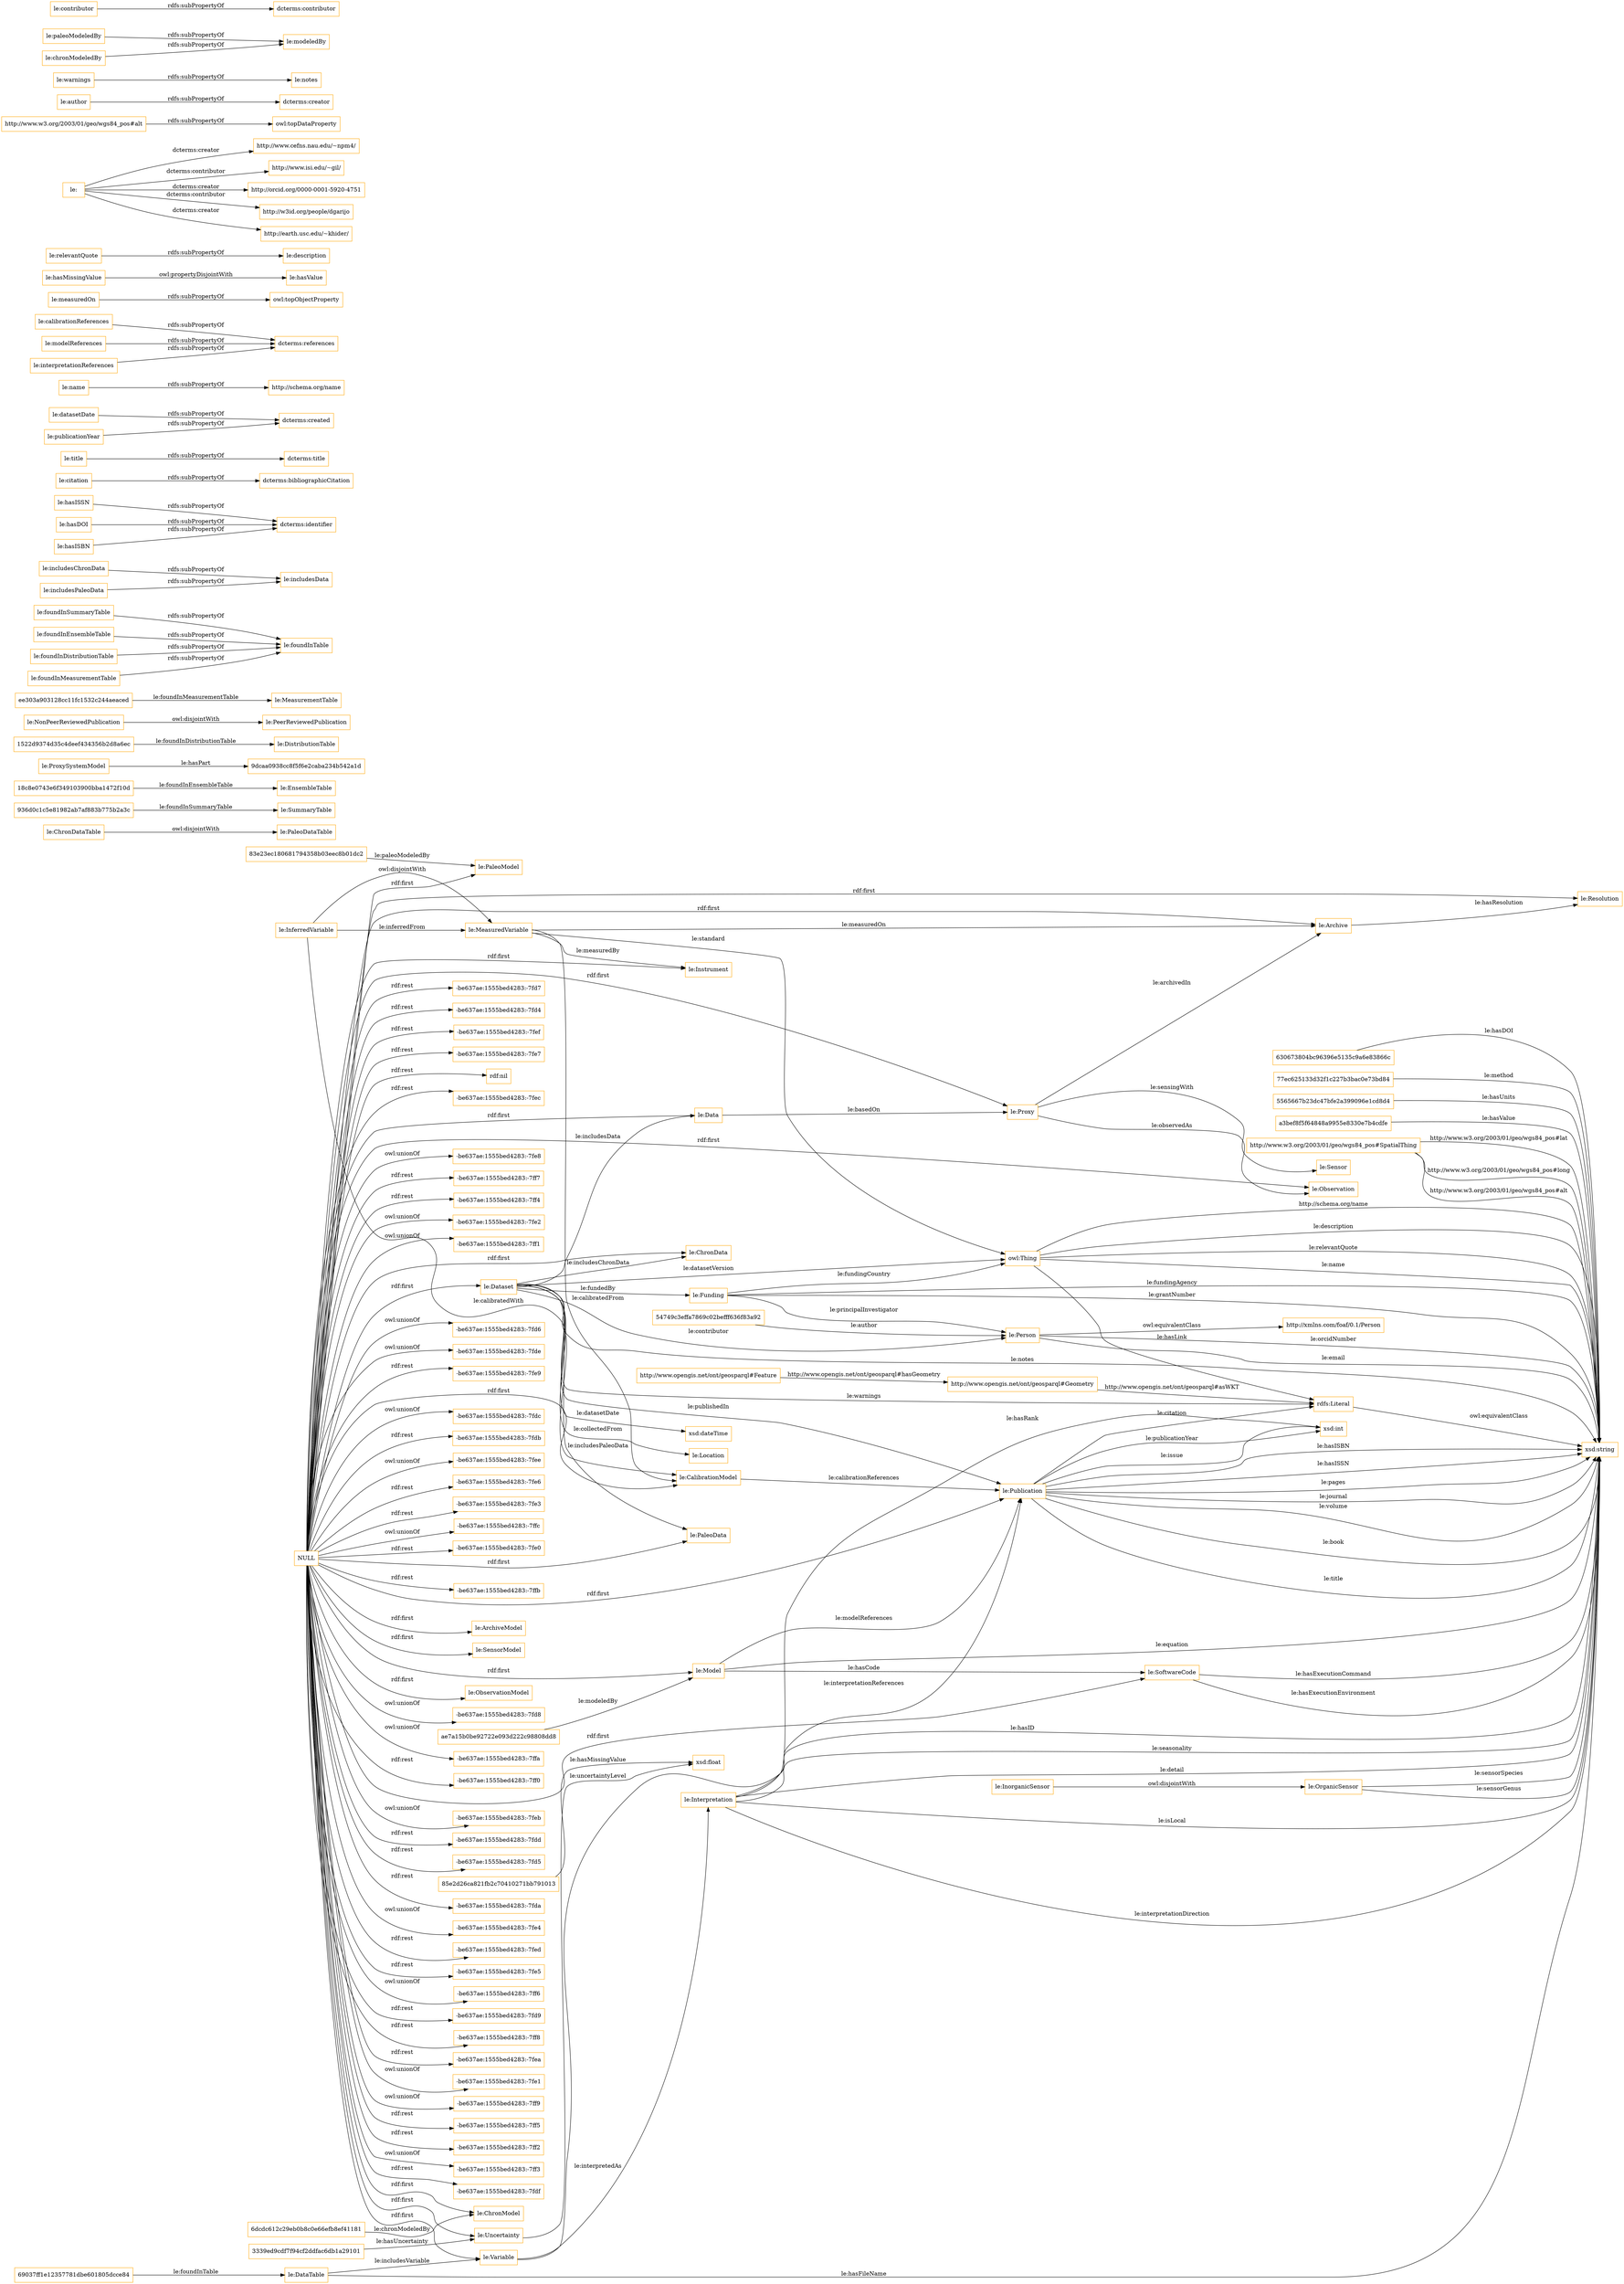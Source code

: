 digraph ar2dtool_diagram { 
rankdir=LR;
size="1501"
node [shape = rectangle, color="orange"]; "le:OrganicSensor" "le:Publication" "le:PaleoModel" "le:PaleoDataTable" "6dcdc612c29eb0b8c0e66efb8ef41181" "936d0c1c5e81982ab7af883b775b2a3c" "le:Instrument" "le:EnsembleTable" "630673804bc96396e5135c9a6e83866c" "le:Location" "le:ProxySystemModel" "le:InorganicSensor" "le:PaleoData" "le:DataTable" "le:Funding" "le:Resolution" "1522d9374d35c4deef434356b2d8a6ec" "le:ChronDataTable" "77ec625133d32f1c227b3bac0e73bd84" "http://xmlns.com/foaf/0.1/Person" "5565667b23dc47bfe2a399096e1cd8d4" "le:PeerReviewedPublication" "le:MeasuredVariable" "le:ChronData" "9dcaa0938cc8f5f6e2caba234b542a1d" "http://www.opengis.net/ont/geosparql#Geometry" "le:ArchiveModel" "le:Uncertainty" "69037ff1e12357781dbe601805dcce84" "le:SoftwareCode" "a3bef8f5f64848a9955e8330e7b4cdfe" "85e2d26ca821fb2c70410271bb791013" "http://www.w3.org/2003/01/geo/wgs84_pos#SpatialThing" "le:Interpretation" "le:MeasurementTable" "le:SensorModel" "le:SummaryTable" "le:Data" "le:Proxy" "3339ed9cdf7f94cf2ddfac6db1a29101" "le:DistributionTable" "ee303a903128cc11fc1532c244aeaced" "le:Variable" "le:Model" "le:ObservationModel" "le:CalibrationModel" "ae7a15b0be92722e093d222c98808dd8" "http://www.opengis.net/ont/geosparql#Feature" "le:Dataset" "le:Archive" "18c8e0743e6f349103900bba1472f10d" "le:Sensor" "le:Person" "le:InferredVariable" "54749c3effa7869c02befff636f83a92" "le:NonPeerReviewedPublication" "le:ChronModel" "le:Observation" "83e23ec180681794358b03eec8b01dc2" ; /*classes style*/
	"le:foundInSummaryTable" -> "le:foundInTable" [ label = "rdfs:subPropertyOf" ];
	"le:includesChronData" -> "le:includesData" [ label = "rdfs:subPropertyOf" ];
	"le:foundInEnsembleTable" -> "le:foundInTable" [ label = "rdfs:subPropertyOf" ];
	"le:hasISSN" -> "dcterms:identifier" [ label = "rdfs:subPropertyOf" ];
	"le:InorganicSensor" -> "le:OrganicSensor" [ label = "owl:disjointWith" ];
	"le:foundInDistributionTable" -> "le:foundInTable" [ label = "rdfs:subPropertyOf" ];
	"le:foundInMeasurementTable" -> "le:foundInTable" [ label = "rdfs:subPropertyOf" ];
	"le:citation" -> "dcterms:bibliographicCitation" [ label = "rdfs:subPropertyOf" ];
	"le:title" -> "dcterms:title" [ label = "rdfs:subPropertyOf" ];
	"le:datasetDate" -> "dcterms:created" [ label = "rdfs:subPropertyOf" ];
	"le:name" -> "http://schema.org/name" [ label = "rdfs:subPropertyOf" ];
	"le:calibrationReferences" -> "dcterms:references" [ label = "rdfs:subPropertyOf" ];
	"le:hasDOI" -> "dcterms:identifier" [ label = "rdfs:subPropertyOf" ];
	"le:ChronDataTable" -> "le:PaleoDataTable" [ label = "owl:disjointWith" ];
	"NULL" -> "-be637ae:1555bed4283:-7fd8" [ label = "owl:unionOf" ];
	"NULL" -> "-be637ae:1555bed4283:-7ffa" [ label = "owl:unionOf" ];
	"NULL" -> "-be637ae:1555bed4283:-7ff0" [ label = "rdf:rest" ];
	"NULL" -> "le:Model" [ label = "rdf:first" ];
	"NULL" -> "-be637ae:1555bed4283:-7feb" [ label = "owl:unionOf" ];
	"NULL" -> "-be637ae:1555bed4283:-7fdd" [ label = "rdf:rest" ];
	"NULL" -> "-be637ae:1555bed4283:-7fd5" [ label = "rdf:rest" ];
	"NULL" -> "le:ChronData" [ label = "rdf:first" ];
	"NULL" -> "le:PaleoData" [ label = "rdf:first" ];
	"NULL" -> "-be637ae:1555bed4283:-7fda" [ label = "rdf:rest" ];
	"NULL" -> "-be637ae:1555bed4283:-7fe4" [ label = "owl:unionOf" ];
	"NULL" -> "-be637ae:1555bed4283:-7fed" [ label = "rdf:rest" ];
	"NULL" -> "le:Data" [ label = "rdf:first" ];
	"NULL" -> "-be637ae:1555bed4283:-7fe5" [ label = "rdf:rest" ];
	"NULL" -> "-be637ae:1555bed4283:-7ff6" [ label = "owl:unionOf" ];
	"NULL" -> "-be637ae:1555bed4283:-7fd9" [ label = "rdf:rest" ];
	"NULL" -> "-be637ae:1555bed4283:-7ff8" [ label = "rdf:rest" ];
	"NULL" -> "-be637ae:1555bed4283:-7fea" [ label = "rdf:rest" ];
	"NULL" -> "-be637ae:1555bed4283:-7fe1" [ label = "owl:unionOf" ];
	"NULL" -> "-be637ae:1555bed4283:-7ff9" [ label = "owl:unionOf" ];
	"NULL" -> "-be637ae:1555bed4283:-7ff5" [ label = "rdf:rest" ];
	"NULL" -> "le:SoftwareCode" [ label = "rdf:first" ];
	"NULL" -> "le:PaleoModel" [ label = "rdf:first" ];
	"NULL" -> "le:CalibrationModel" [ label = "rdf:first" ];
	"NULL" -> "le:ChronModel" [ label = "rdf:first" ];
	"NULL" -> "-be637ae:1555bed4283:-7ff2" [ label = "rdf:rest" ];
	"NULL" -> "le:Uncertainty" [ label = "rdf:first" ];
	"NULL" -> "-be637ae:1555bed4283:-7ff3" [ label = "owl:unionOf" ];
	"NULL" -> "-be637ae:1555bed4283:-7fdf" [ label = "rdf:rest" ];
	"NULL" -> "-be637ae:1555bed4283:-7fd7" [ label = "rdf:rest" ];
	"NULL" -> "le:Archive" [ label = "rdf:first" ];
	"NULL" -> "-be637ae:1555bed4283:-7fd4" [ label = "rdf:rest" ];
	"NULL" -> "-be637ae:1555bed4283:-7fef" [ label = "rdf:rest" ];
	"NULL" -> "-be637ae:1555bed4283:-7fe7" [ label = "rdf:rest" ];
	"NULL" -> "rdf:nil" [ label = "rdf:rest" ];
	"NULL" -> "-be637ae:1555bed4283:-7fec" [ label = "rdf:rest" ];
	"NULL" -> "le:Instrument" [ label = "rdf:first" ];
	"NULL" -> "-be637ae:1555bed4283:-7fe8" [ label = "owl:unionOf" ];
	"NULL" -> "le:ArchiveModel" [ label = "rdf:first" ];
	"NULL" -> "le:Proxy" [ label = "rdf:first" ];
	"NULL" -> "-be637ae:1555bed4283:-7ff7" [ label = "rdf:rest" ];
	"NULL" -> "le:Resolution" [ label = "rdf:first" ];
	"NULL" -> "-be637ae:1555bed4283:-7ff4" [ label = "rdf:rest" ];
	"NULL" -> "-be637ae:1555bed4283:-7fe2" [ label = "owl:unionOf" ];
	"NULL" -> "le:ObservationModel" [ label = "rdf:first" ];
	"NULL" -> "-be637ae:1555bed4283:-7ff1" [ label = "owl:unionOf" ];
	"NULL" -> "-be637ae:1555bed4283:-7fd6" [ label = "owl:unionOf" ];
	"NULL" -> "-be637ae:1555bed4283:-7fde" [ label = "owl:unionOf" ];
	"NULL" -> "le:Variable" [ label = "rdf:first" ];
	"NULL" -> "le:Dataset" [ label = "rdf:first" ];
	"NULL" -> "-be637ae:1555bed4283:-7fe9" [ label = "rdf:rest" ];
	"NULL" -> "-be637ae:1555bed4283:-7fdc" [ label = "owl:unionOf" ];
	"NULL" -> "-be637ae:1555bed4283:-7fdb" [ label = "rdf:rest" ];
	"NULL" -> "le:Observation" [ label = "rdf:first" ];
	"NULL" -> "-be637ae:1555bed4283:-7fee" [ label = "owl:unionOf" ];
	"NULL" -> "-be637ae:1555bed4283:-7fe6" [ label = "rdf:rest" ];
	"NULL" -> "le:SensorModel" [ label = "rdf:first" ];
	"NULL" -> "-be637ae:1555bed4283:-7fe3" [ label = "rdf:rest" ];
	"NULL" -> "-be637ae:1555bed4283:-7ffc" [ label = "owl:unionOf" ];
	"NULL" -> "le:Publication" [ label = "rdf:first" ];
	"NULL" -> "-be637ae:1555bed4283:-7fe0" [ label = "rdf:rest" ];
	"NULL" -> "-be637ae:1555bed4283:-7ffb" [ label = "rdf:rest" ];
	"le:measuredOn" -> "owl:topObjectProperty" [ label = "rdfs:subPropertyOf" ];
	"le:hasMissingValue" -> "le:hasValue" [ label = "owl:propertyDisjointWith" ];
	"le:relevantQuote" -> "le:description" [ label = "rdfs:subPropertyOf" ];
	"le:" -> "http://www.cefns.nau.edu/~npm4/" [ label = "dcterms:creator" ];
	"le:" -> "http://www.isi.edu/~gil/" [ label = "dcterms:contributor" ];
	"le:" -> "http://orcid.org/0000-0001-5920-4751" [ label = "dcterms:creator" ];
	"le:" -> "http://w3id.org/people/dgarijo" [ label = "dcterms:contributor" ];
	"le:" -> "http://earth.usc.edu/~khider/" [ label = "dcterms:creator" ];
	"http://www.w3.org/2003/01/geo/wgs84_pos#alt" -> "owl:topDataProperty" [ label = "rdfs:subPropertyOf" ];
	"le:author" -> "dcterms:creator" [ label = "rdfs:subPropertyOf" ];
	"le:warnings" -> "le:notes" [ label = "rdfs:subPropertyOf" ];
	"le:modelReferences" -> "dcterms:references" [ label = "rdfs:subPropertyOf" ];
	"le:paleoModeledBy" -> "le:modeledBy" [ label = "rdfs:subPropertyOf" ];
	"le:includesPaleoData" -> "le:includesData" [ label = "rdfs:subPropertyOf" ];
	"le:hasISBN" -> "dcterms:identifier" [ label = "rdfs:subPropertyOf" ];
	"le:NonPeerReviewedPublication" -> "le:PeerReviewedPublication" [ label = "owl:disjointWith" ];
	"rdfs:Literal" -> "xsd:string" [ label = "owl:equivalentClass" ];
	"le:publicationYear" -> "dcterms:created" [ label = "rdfs:subPropertyOf" ];
	"le:contributor" -> "dcterms:contributor" [ label = "rdfs:subPropertyOf" ];
	"le:InferredVariable" -> "le:MeasuredVariable" [ label = "owl:disjointWith" ];
	"le:chronModeledBy" -> "le:modeledBy" [ label = "rdfs:subPropertyOf" ];
	"le:interpretationReferences" -> "dcterms:references" [ label = "rdfs:subPropertyOf" ];
	"le:Person" -> "http://xmlns.com/foaf/0.1/Person" [ label = "owl:equivalentClass" ];
	"le:Interpretation" -> "xsd:string" [ label = "le:interpretationDirection" ];
	"85e2d26ca821fb2c70410271bb791013" -> "xsd:float" [ label = "le:hasMissingValue" ];
	"le:Funding" -> "owl:Thing" [ label = "le:fundingCountry" ];
	"a3bef8f5f64848a9955e8330e7b4cdfe" -> "xsd:string" [ label = "le:hasValue" ];
	"77ec625133d32f1c227b3bac0e73bd84" -> "xsd:string" [ label = "le:method" ];
	"http://www.opengis.net/ont/geosparql#Geometry" -> "rdfs:Literal" [ label = "http://www.opengis.net/ont/geosparql#asWKT" ];
	"le:OrganicSensor" -> "xsd:string" [ label = "le:sensorGenus" ];
	"le:Interpretation" -> "xsd:string" [ label = "le:seasonality" ];
	"le:MeasuredVariable" -> "owl:Thing" [ label = "le:standard" ];
	"le:Dataset" -> "xsd:string" [ label = "le:notes" ];
	"le:Interpretation" -> "le:Publication" [ label = "le:interpretationReferences" ];
	"le:Publication" -> "xsd:string" [ label = "le:hasISSN" ];
	"le:Publication" -> "xsd:int" [ label = "le:publicationYear" ];
	"le:OrganicSensor" -> "xsd:string" [ label = "le:sensorSpecies" ];
	"le:Funding" -> "le:Person" [ label = "le:principalInvestigator" ];
	"le:MeasuredVariable" -> "le:Archive" [ label = "le:measuredOn" ];
	"le:Publication" -> "xsd:string" [ label = "le:pages" ];
	"le:Proxy" -> "le:Observation" [ label = "le:observedAs" ];
	"le:InferredVariable" -> "le:MeasuredVariable" [ label = "le:inferredFrom" ];
	"owl:Thing" -> "xsd:string" [ label = "le:name" ];
	"le:CalibrationModel" -> "le:Publication" [ label = "le:calibrationReferences" ];
	"le:DataTable" -> "le:Variable" [ label = "le:includesVariable" ];
	"le:Publication" -> "rdfs:Literal" [ label = "le:citation" ];
	"le:Dataset" -> "rdfs:Literal" [ label = "le:warnings" ];
	"le:Person" -> "xsd:string" [ label = "le:email" ];
	"le:Funding" -> "xsd:string" [ label = "le:fundingAgency" ];
	"le:Model" -> "le:Publication" [ label = "le:modelReferences" ];
	"owl:Thing" -> "rdfs:Literal" [ label = "le:hasLink" ];
	"le:Proxy" -> "le:Archive" [ label = "le:archivedIn" ];
	"le:Dataset" -> "le:Data" [ label = "le:includesData" ];
	"http://www.w3.org/2003/01/geo/wgs84_pos#SpatialThing" -> "xsd:string" [ label = "http://www.w3.org/2003/01/geo/wgs84_pos#lat" ];
	"ee303a903128cc11fc1532c244aeaced" -> "le:MeasurementTable" [ label = "le:foundInMeasurementTable" ];
	"le:Publication" -> "xsd:int" [ label = "le:issue" ];
	"le:InferredVariable" -> "le:CalibrationModel" [ label = "le:calibratedWith" ];
	"le:Publication" -> "xsd:string" [ label = "le:journal" ];
	"le:DataTable" -> "xsd:string" [ label = "le:hasFileName" ];
	"630673804bc96396e5135c9a6e83866c" -> "xsd:string" [ label = "le:hasDOI" ];
	"le:Publication" -> "xsd:string" [ label = "le:volume" ];
	"le:Dataset" -> "le:Funding" [ label = "le:fundedBy" ];
	"le:Variable" -> "xsd:string" [ label = "le:hasID" ];
	"le:Publication" -> "xsd:string" [ label = "le:book" ];
	"6dcdc612c29eb0b8c0e66efb8ef41181" -> "le:ChronModel" [ label = "le:chronModeledBy" ];
	"owl:Thing" -> "xsd:string" [ label = "http://schema.org/name" ];
	"le:Dataset" -> "le:ChronData" [ label = "le:includesChronData" ];
	"http://www.opengis.net/ont/geosparql#Feature" -> "http://www.opengis.net/ont/geosparql#Geometry" [ label = "http://www.opengis.net/ont/geosparql#hasGeometry" ];
	"3339ed9cdf7f94cf2ddfac6db1a29101" -> "le:Uncertainty" [ label = "le:hasUncertainty" ];
	"ae7a15b0be92722e093d222c98808dd8" -> "le:Model" [ label = "le:modeledBy" ];
	"le:Publication" -> "xsd:string" [ label = "le:title" ];
	"owl:Thing" -> "xsd:string" [ label = "le:description" ];
	"5565667b23dc47bfe2a399096e1cd8d4" -> "xsd:string" [ label = "le:hasUnits" ];
	"http://www.w3.org/2003/01/geo/wgs84_pos#SpatialThing" -> "xsd:string" [ label = "http://www.w3.org/2003/01/geo/wgs84_pos#long" ];
	"le:SoftwareCode" -> "xsd:string" [ label = "le:hasExecutionEnvironment" ];
	"http://www.w3.org/2003/01/geo/wgs84_pos#SpatialThing" -> "xsd:string" [ label = "http://www.w3.org/2003/01/geo/wgs84_pos#alt" ];
	"le:Variable" -> "le:Interpretation" [ label = "le:interpretedAs" ];
	"le:Dataset" -> "le:Publication" [ label = "le:publishedIn" ];
	"le:Person" -> "xsd:string" [ label = "le:orcidNumber" ];
	"69037ff1e12357781dbe601805dcce84" -> "le:DataTable" [ label = "le:foundInTable" ];
	"le:MeasuredVariable" -> "le:Instrument" [ label = "le:measuredBy" ];
	"le:Dataset" -> "le:Location" [ label = "le:collectedFrom" ];
	"owl:Thing" -> "xsd:string" [ label = "le:relevantQuote" ];
	"le:SoftwareCode" -> "xsd:string" [ label = "le:hasExecutionCommand" ];
	"936d0c1c5e81982ab7af883b775b2a3c" -> "le:SummaryTable" [ label = "le:foundInSummaryTable" ];
	"le:Interpretation" -> "xsd:string" [ label = "le:detail" ];
	"le:Dataset" -> "le:Person" [ label = "le:contributor" ];
	"le:Interpretation" -> "xsd:int" [ label = "le:hasRank" ];
	"le:Proxy" -> "le:Sensor" [ label = "le:sensingWith" ];
	"le:Dataset" -> "owl:Thing" [ label = "le:datasetVersion" ];
	"le:Data" -> "le:Proxy" [ label = "le:basedOn" ];
	"le:Publication" -> "xsd:string" [ label = "le:hasISBN" ];
	"1522d9374d35c4deef434356b2d8a6ec" -> "le:DistributionTable" [ label = "le:foundInDistributionTable" ];
	"le:ProxySystemModel" -> "9dcaa0938cc8f5f6e2caba234b542a1d" [ label = "le:hasPart" ];
	"le:Interpretation" -> "xsd:string" [ label = "le:isLocal" ];
	"le:Archive" -> "le:Resolution" [ label = "le:hasResolution" ];
	"le:Funding" -> "xsd:string" [ label = "le:grantNumber" ];
	"le:Uncertainty" -> "xsd:float" [ label = "le:uncertaintyLevel" ];
	"54749c3effa7869c02befff636f83a92" -> "le:Person" [ label = "le:author" ];
	"18c8e0743e6f349103900bba1472f10d" -> "le:EnsembleTable" [ label = "le:foundInEnsembleTable" ];
	"le:Model" -> "xsd:string" [ label = "le:equation" ];
	"83e23ec180681794358b03eec8b01dc2" -> "le:PaleoModel" [ label = "le:paleoModeledBy" ];
	"le:MeasuredVariable" -> "le:CalibrationModel" [ label = "le:calibratedFrom" ];
	"le:Dataset" -> "le:PaleoData" [ label = "le:includesPaleoData" ];
	"le:Model" -> "le:SoftwareCode" [ label = "le:hasCode" ];
	"le:Dataset" -> "xsd:dateTime" [ label = "le:datasetDate" ];

}
